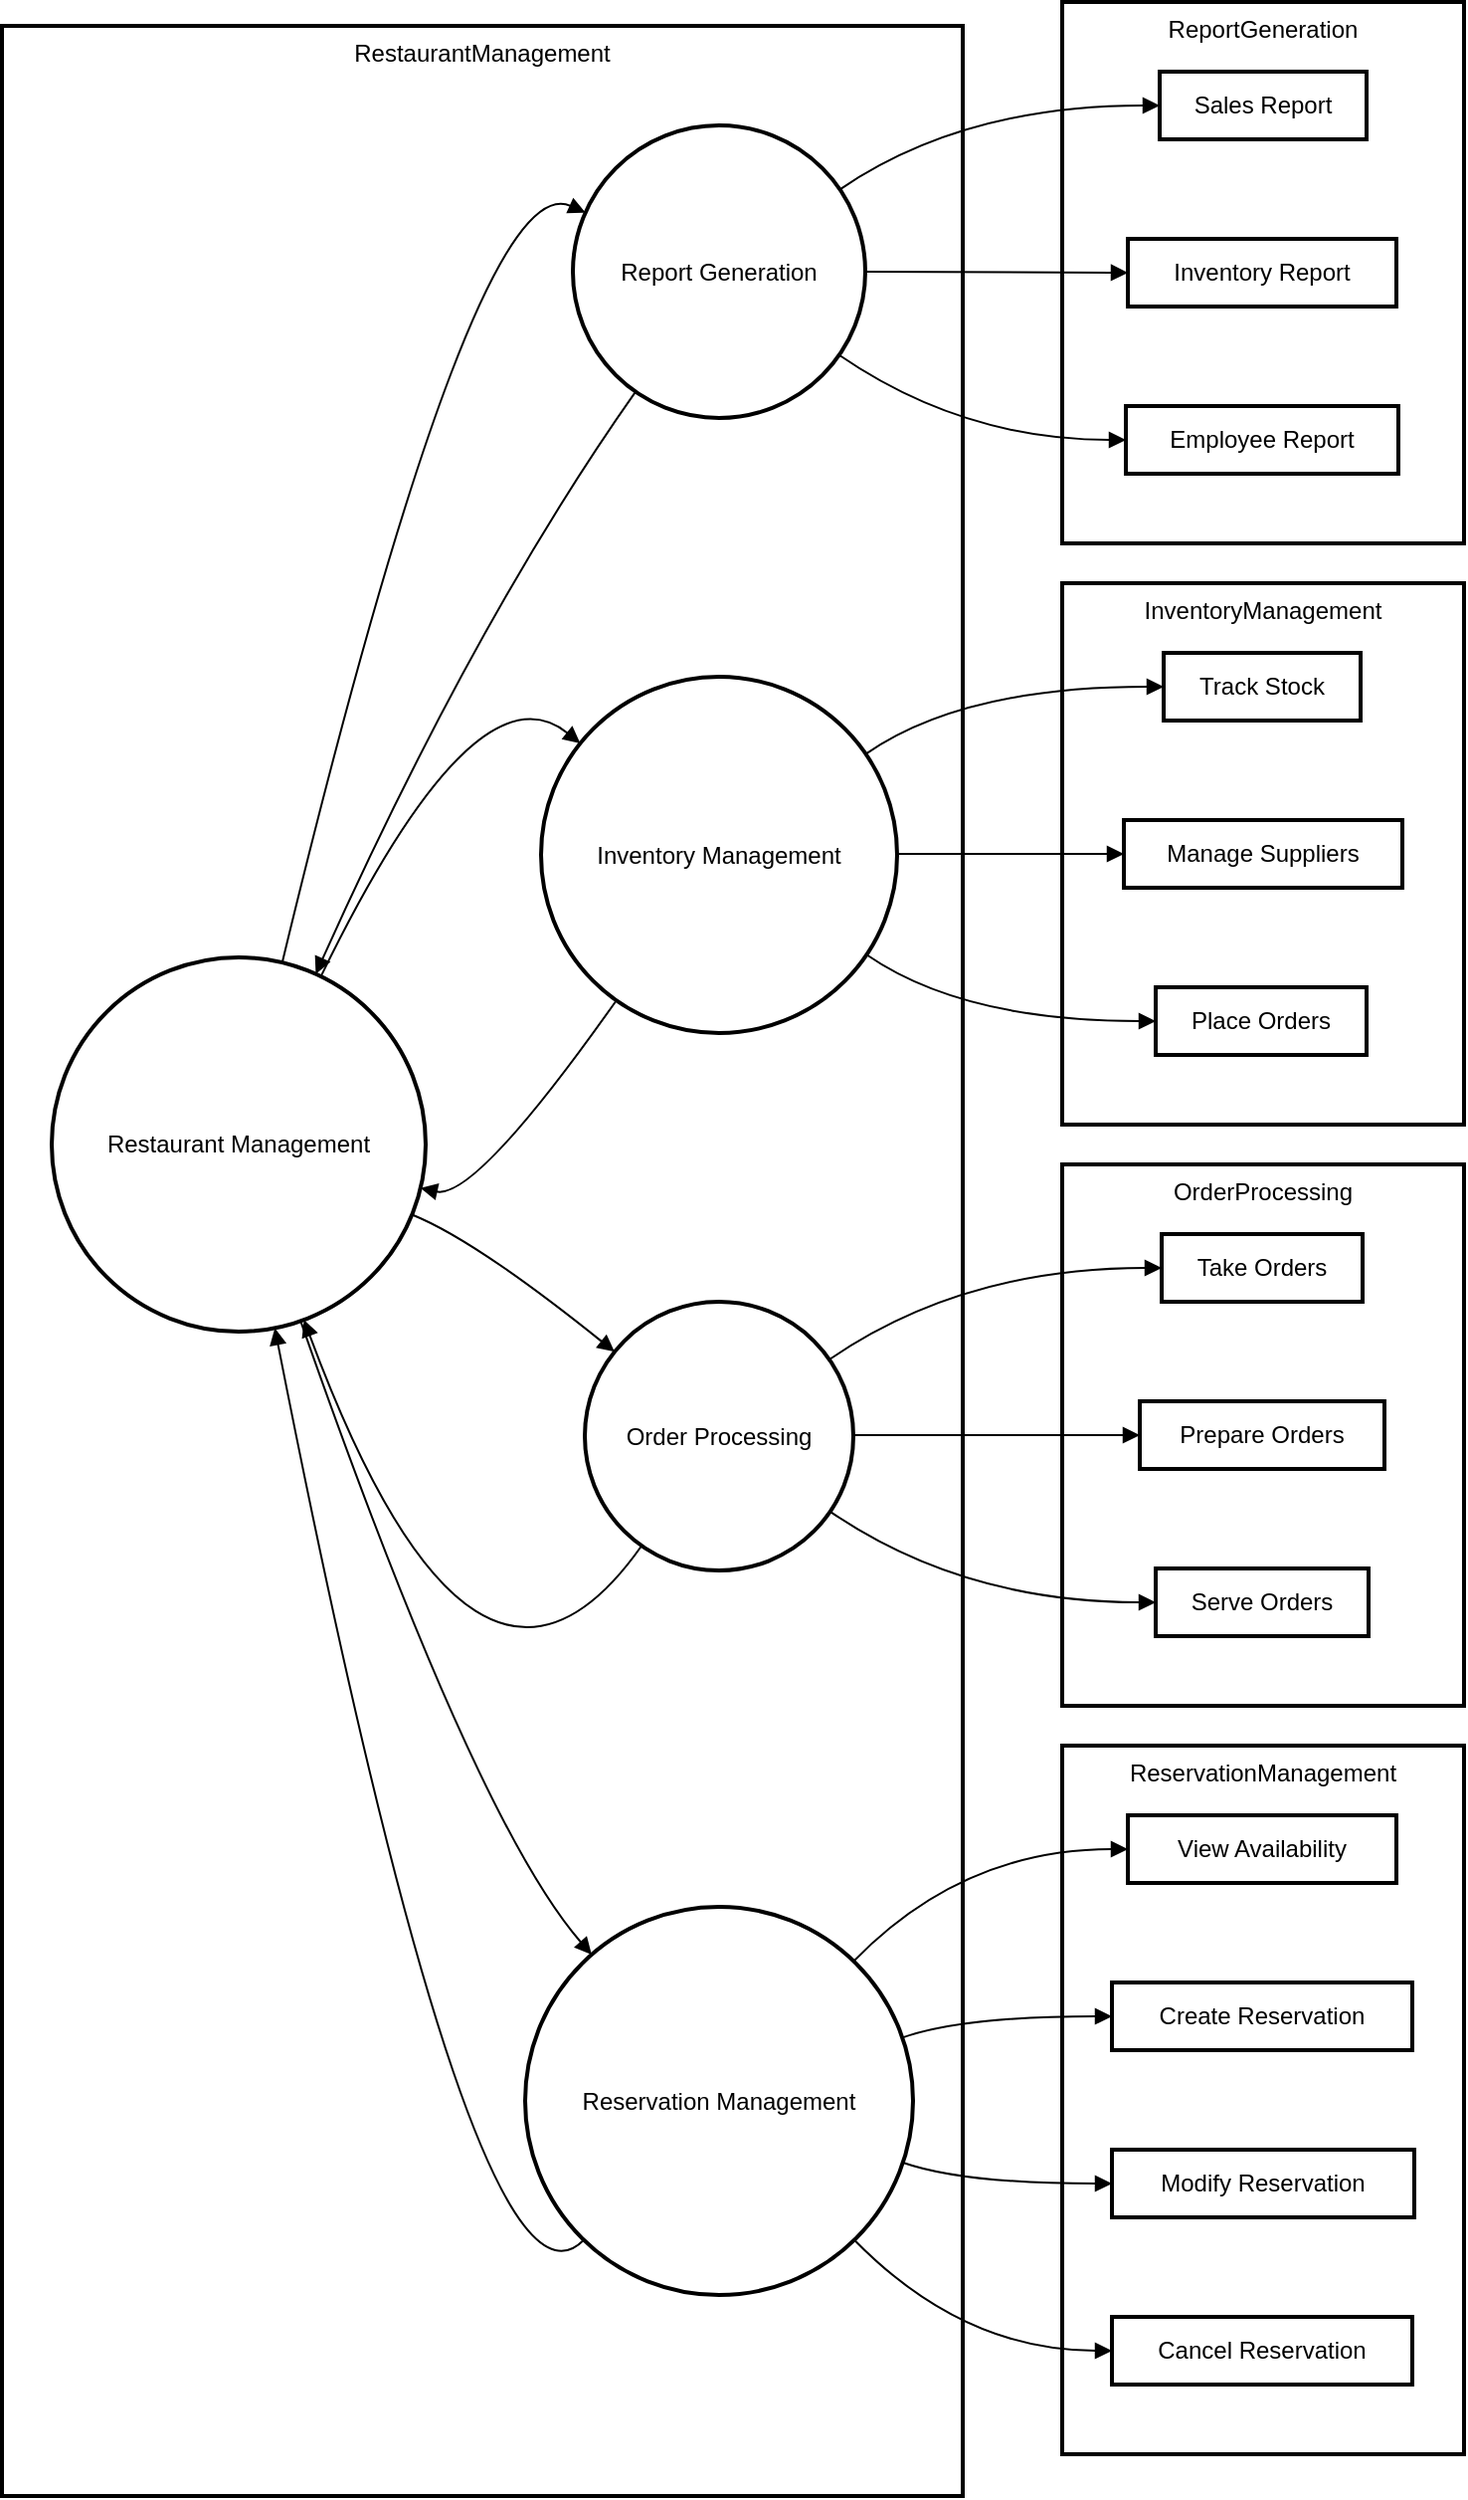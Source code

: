 <mxfile version="21.5.0" type="github">
  <diagram name="Page-1" id="tG03WuE_pF60fWNRtLbh">
    <mxGraphModel dx="2273" dy="1130" grid="1" gridSize="10" guides="1" tooltips="1" connect="1" arrows="1" fold="1" page="1" pageScale="1" pageWidth="827" pageHeight="1169" math="0" shadow="0">
      <root>
        <mxCell id="0" />
        <mxCell id="1" parent="0" />
        <mxCell id="aZYDLaGPwB6CXacq929I-1" value="ReportGeneration" style="whiteSpace=wrap;strokeWidth=2;verticalAlign=top;" vertex="1" parent="1">
          <mxGeometry x="553" y="20" width="202" height="272" as="geometry" />
        </mxCell>
        <mxCell id="aZYDLaGPwB6CXacq929I-2" value="Sales Report" style="whiteSpace=wrap;strokeWidth=2;" vertex="1" parent="1">
          <mxGeometry x="602" y="55" width="104" height="34" as="geometry" />
        </mxCell>
        <mxCell id="aZYDLaGPwB6CXacq929I-3" value="Inventory Report" style="whiteSpace=wrap;strokeWidth=2;" vertex="1" parent="1">
          <mxGeometry x="586" y="139" width="135" height="34" as="geometry" />
        </mxCell>
        <mxCell id="aZYDLaGPwB6CXacq929I-4" value="Employee Report" style="whiteSpace=wrap;strokeWidth=2;" vertex="1" parent="1">
          <mxGeometry x="585" y="223" width="137" height="34" as="geometry" />
        </mxCell>
        <mxCell id="aZYDLaGPwB6CXacq929I-5" value="InventoryManagement" style="whiteSpace=wrap;strokeWidth=2;verticalAlign=top;" vertex="1" parent="1">
          <mxGeometry x="553" y="312" width="202" height="272" as="geometry" />
        </mxCell>
        <mxCell id="aZYDLaGPwB6CXacq929I-6" value="Track Stock" style="whiteSpace=wrap;strokeWidth=2;" vertex="1" parent="1">
          <mxGeometry x="604" y="347" width="99" height="34" as="geometry" />
        </mxCell>
        <mxCell id="aZYDLaGPwB6CXacq929I-7" value="Manage Suppliers" style="whiteSpace=wrap;strokeWidth=2;" vertex="1" parent="1">
          <mxGeometry x="584" y="431" width="140" height="34" as="geometry" />
        </mxCell>
        <mxCell id="aZYDLaGPwB6CXacq929I-8" value="Place Orders" style="whiteSpace=wrap;strokeWidth=2;" vertex="1" parent="1">
          <mxGeometry x="600" y="515" width="106" height="34" as="geometry" />
        </mxCell>
        <mxCell id="aZYDLaGPwB6CXacq929I-9" value="OrderProcessing" style="whiteSpace=wrap;strokeWidth=2;verticalAlign=top;" vertex="1" parent="1">
          <mxGeometry x="553" y="604" width="202" height="272" as="geometry" />
        </mxCell>
        <mxCell id="aZYDLaGPwB6CXacq929I-10" value="Take Orders" style="whiteSpace=wrap;strokeWidth=2;" vertex="1" parent="1">
          <mxGeometry x="603" y="639" width="101" height="34" as="geometry" />
        </mxCell>
        <mxCell id="aZYDLaGPwB6CXacq929I-11" value="Prepare Orders" style="whiteSpace=wrap;strokeWidth=2;" vertex="1" parent="1">
          <mxGeometry x="592" y="723" width="123" height="34" as="geometry" />
        </mxCell>
        <mxCell id="aZYDLaGPwB6CXacq929I-12" value="Serve Orders" style="whiteSpace=wrap;strokeWidth=2;" vertex="1" parent="1">
          <mxGeometry x="600" y="807" width="107" height="34" as="geometry" />
        </mxCell>
        <mxCell id="aZYDLaGPwB6CXacq929I-13" value="ReservationManagement" style="whiteSpace=wrap;strokeWidth=2;verticalAlign=top;" vertex="1" parent="1">
          <mxGeometry x="553" y="896" width="202" height="356" as="geometry" />
        </mxCell>
        <mxCell id="aZYDLaGPwB6CXacq929I-14" value="View Availability" style="whiteSpace=wrap;strokeWidth=2;" vertex="1" parent="1">
          <mxGeometry x="586" y="931" width="135" height="34" as="geometry" />
        </mxCell>
        <mxCell id="aZYDLaGPwB6CXacq929I-15" value="Create Reservation" style="whiteSpace=wrap;strokeWidth=2;" vertex="1" parent="1">
          <mxGeometry x="578" y="1015" width="151" height="34" as="geometry" />
        </mxCell>
        <mxCell id="aZYDLaGPwB6CXacq929I-16" value="Modify Reservation" style="whiteSpace=wrap;strokeWidth=2;" vertex="1" parent="1">
          <mxGeometry x="578" y="1099" width="152" height="34" as="geometry" />
        </mxCell>
        <mxCell id="aZYDLaGPwB6CXacq929I-17" value="Cancel Reservation" style="whiteSpace=wrap;strokeWidth=2;" vertex="1" parent="1">
          <mxGeometry x="578" y="1183" width="151" height="34" as="geometry" />
        </mxCell>
        <mxCell id="aZYDLaGPwB6CXacq929I-18" value="RestaurantManagement" style="whiteSpace=wrap;strokeWidth=2;verticalAlign=top;" vertex="1" parent="1">
          <mxGeometry x="20" y="32" width="483" height="1241" as="geometry" />
        </mxCell>
        <mxCell id="aZYDLaGPwB6CXacq929I-19" value="Restaurant Management" style="ellipse;aspect=fixed;strokeWidth=2;whiteSpace=wrap;" vertex="1" parent="1">
          <mxGeometry x="45" y="500" width="188" height="188" as="geometry" />
        </mxCell>
        <mxCell id="aZYDLaGPwB6CXacq929I-20" value="Reservation Management" style="ellipse;aspect=fixed;strokeWidth=2;whiteSpace=wrap;" vertex="1" parent="1">
          <mxGeometry x="283" y="977" width="195" height="195" as="geometry" />
        </mxCell>
        <mxCell id="aZYDLaGPwB6CXacq929I-21" value="Order Processing" style="ellipse;aspect=fixed;strokeWidth=2;whiteSpace=wrap;" vertex="1" parent="1">
          <mxGeometry x="313" y="673" width="135" height="135" as="geometry" />
        </mxCell>
        <mxCell id="aZYDLaGPwB6CXacq929I-22" value="Inventory Management" style="ellipse;aspect=fixed;strokeWidth=2;whiteSpace=wrap;" vertex="1" parent="1">
          <mxGeometry x="291" y="359" width="179" height="179" as="geometry" />
        </mxCell>
        <mxCell id="aZYDLaGPwB6CXacq929I-23" value="Report Generation" style="ellipse;aspect=fixed;strokeWidth=2;whiteSpace=wrap;" vertex="1" parent="1">
          <mxGeometry x="307" y="82" width="147" height="147" as="geometry" />
        </mxCell>
        <mxCell id="aZYDLaGPwB6CXacq929I-24" value="" style="curved=1;startArrow=none;endArrow=block;exitX=0.676;exitY=1.001;entryX=0.063;entryY=-0.001;rounded=0;" edge="1" parent="1" source="aZYDLaGPwB6CXacq929I-19" target="aZYDLaGPwB6CXacq929I-20">
          <mxGeometry relative="1" as="geometry">
            <Array as="points">
              <mxPoint x="258" y="934" />
            </Array>
          </mxGeometry>
        </mxCell>
        <mxCell id="aZYDLaGPwB6CXacq929I-25" value="" style="curved=1;startArrow=none;endArrow=block;exitX=1.002;exitY=0.704;entryX=0.002;entryY=0.099;rounded=0;" edge="1" parent="1" source="aZYDLaGPwB6CXacq929I-19" target="aZYDLaGPwB6CXacq929I-21">
          <mxGeometry relative="1" as="geometry">
            <Array as="points">
              <mxPoint x="258" y="642" />
            </Array>
          </mxGeometry>
        </mxCell>
        <mxCell id="aZYDLaGPwB6CXacq929I-26" value="" style="curved=1;startArrow=none;endArrow=block;exitX=0.746;exitY=-0.001;entryX=0.001;entryY=0.099;rounded=0;" edge="1" parent="1" source="aZYDLaGPwB6CXacq929I-19" target="aZYDLaGPwB6CXacq929I-22">
          <mxGeometry relative="1" as="geometry">
            <Array as="points">
              <mxPoint x="258" y="350" />
            </Array>
          </mxGeometry>
        </mxCell>
        <mxCell id="aZYDLaGPwB6CXacq929I-27" value="" style="curved=1;startArrow=none;endArrow=block;exitX=0.622;exitY=-0.001;entryX=-0.001;entryY=0.276;rounded=0;" edge="1" parent="1" source="aZYDLaGPwB6CXacq929I-19" target="aZYDLaGPwB6CXacq929I-23">
          <mxGeometry relative="1" as="geometry">
            <Array as="points">
              <mxPoint x="258" y="101" />
            </Array>
          </mxGeometry>
        </mxCell>
        <mxCell id="aZYDLaGPwB6CXacq929I-28" value="" style="curved=1;startArrow=none;endArrow=block;exitX=0.984;exitY=-0.001;entryX=0.002;entryY=0.5;rounded=0;" edge="1" parent="1" source="aZYDLaGPwB6CXacq929I-20" target="aZYDLaGPwB6CXacq929I-14">
          <mxGeometry relative="1" as="geometry">
            <Array as="points">
              <mxPoint x="503" y="948" />
            </Array>
          </mxGeometry>
        </mxCell>
        <mxCell id="aZYDLaGPwB6CXacq929I-29" value="" style="curved=1;startArrow=none;endArrow=block;exitX=0.999;exitY=0.326;entryX=-0.0;entryY=0.5;rounded=0;" edge="1" parent="1" source="aZYDLaGPwB6CXacq929I-20" target="aZYDLaGPwB6CXacq929I-15">
          <mxGeometry relative="1" as="geometry">
            <Array as="points">
              <mxPoint x="503" y="1032" />
            </Array>
          </mxGeometry>
        </mxCell>
        <mxCell id="aZYDLaGPwB6CXacq929I-30" value="" style="curved=1;startArrow=none;endArrow=block;exitX=0.999;exitY=0.669;entryX=-0.001;entryY=0.5;rounded=0;" edge="1" parent="1" source="aZYDLaGPwB6CXacq929I-20" target="aZYDLaGPwB6CXacq929I-16">
          <mxGeometry relative="1" as="geometry">
            <Array as="points">
              <mxPoint x="503" y="1116" />
            </Array>
          </mxGeometry>
        </mxCell>
        <mxCell id="aZYDLaGPwB6CXacq929I-31" value="" style="curved=1;startArrow=none;endArrow=block;exitX=0.984;exitY=0.996;entryX=-0.001;entryY=0.5;rounded=0;" edge="1" parent="1" source="aZYDLaGPwB6CXacq929I-20" target="aZYDLaGPwB6CXacq929I-17">
          <mxGeometry relative="1" as="geometry">
            <Array as="points">
              <mxPoint x="503" y="1200" />
            </Array>
          </mxGeometry>
        </mxCell>
        <mxCell id="aZYDLaGPwB6CXacq929I-32" value="" style="curved=1;startArrow=none;endArrow=block;exitX=0.999;exitY=0.154;entryX=0.0;entryY=0.5;rounded=0;" edge="1" parent="1" source="aZYDLaGPwB6CXacq929I-21" target="aZYDLaGPwB6CXacq929I-10">
          <mxGeometry relative="1" as="geometry">
            <Array as="points">
              <mxPoint x="503" y="656" />
            </Array>
          </mxGeometry>
        </mxCell>
        <mxCell id="aZYDLaGPwB6CXacq929I-33" value="" style="curved=1;startArrow=none;endArrow=block;exitX=0.999;exitY=0.496;entryX=0.001;entryY=0.5;rounded=0;" edge="1" parent="1" source="aZYDLaGPwB6CXacq929I-21" target="aZYDLaGPwB6CXacq929I-11">
          <mxGeometry relative="1" as="geometry">
            <Array as="points" />
          </mxGeometry>
        </mxCell>
        <mxCell id="aZYDLaGPwB6CXacq929I-34" value="" style="curved=1;startArrow=none;endArrow=block;exitX=0.999;exitY=0.839;entryX=0.002;entryY=0.5;rounded=0;" edge="1" parent="1" source="aZYDLaGPwB6CXacq929I-21" target="aZYDLaGPwB6CXacq929I-12">
          <mxGeometry relative="1" as="geometry">
            <Array as="points">
              <mxPoint x="503" y="824" />
            </Array>
          </mxGeometry>
        </mxCell>
        <mxCell id="aZYDLaGPwB6CXacq929I-35" value="" style="curved=1;startArrow=none;endArrow=block;exitX=1.0;exitY=0.154;entryX=0.004;entryY=0.5;rounded=0;" edge="1" parent="1" source="aZYDLaGPwB6CXacq929I-22" target="aZYDLaGPwB6CXacq929I-6">
          <mxGeometry relative="1" as="geometry">
            <Array as="points">
              <mxPoint x="503" y="364" />
            </Array>
          </mxGeometry>
        </mxCell>
        <mxCell id="aZYDLaGPwB6CXacq929I-36" value="" style="curved=1;startArrow=none;endArrow=block;exitX=1.0;exitY=0.497;entryX=-0.003;entryY=0.5;rounded=0;" edge="1" parent="1" source="aZYDLaGPwB6CXacq929I-22" target="aZYDLaGPwB6CXacq929I-7">
          <mxGeometry relative="1" as="geometry">
            <Array as="points" />
          </mxGeometry>
        </mxCell>
        <mxCell id="aZYDLaGPwB6CXacq929I-37" value="" style="curved=1;startArrow=none;endArrow=block;exitX=1.0;exitY=0.84;entryX=0.004;entryY=0.5;rounded=0;" edge="1" parent="1" source="aZYDLaGPwB6CXacq929I-22" target="aZYDLaGPwB6CXacq929I-8">
          <mxGeometry relative="1" as="geometry">
            <Array as="points">
              <mxPoint x="503" y="532" />
            </Array>
          </mxGeometry>
        </mxCell>
        <mxCell id="aZYDLaGPwB6CXacq929I-38" value="" style="curved=1;startArrow=none;endArrow=block;exitX=1.002;exitY=0.159;entryX=-0.003;entryY=0.5;rounded=0;" edge="1" parent="1" source="aZYDLaGPwB6CXacq929I-23" target="aZYDLaGPwB6CXacq929I-2">
          <mxGeometry relative="1" as="geometry">
            <Array as="points">
              <mxPoint x="503" y="72" />
            </Array>
          </mxGeometry>
        </mxCell>
        <mxCell id="aZYDLaGPwB6CXacq929I-39" value="" style="curved=1;startArrow=none;endArrow=block;exitX=1.002;exitY=0.503;entryX=-0.001;entryY=0.5;rounded=0;" edge="1" parent="1" source="aZYDLaGPwB6CXacq929I-23" target="aZYDLaGPwB6CXacq929I-3">
          <mxGeometry relative="1" as="geometry">
            <Array as="points" />
          </mxGeometry>
        </mxCell>
        <mxCell id="aZYDLaGPwB6CXacq929I-40" value="" style="curved=1;startArrow=none;endArrow=block;exitX=1.002;exitY=0.848;entryX=-0.0;entryY=0.5;rounded=0;" edge="1" parent="1" source="aZYDLaGPwB6CXacq929I-23" target="aZYDLaGPwB6CXacq929I-4">
          <mxGeometry relative="1" as="geometry">
            <Array as="points">
              <mxPoint x="503" y="240" />
            </Array>
          </mxGeometry>
        </mxCell>
        <mxCell id="aZYDLaGPwB6CXacq929I-41" value="" style="curved=1;startArrow=none;endArrow=block;exitX=0.016;exitY=0.996;entryX=0.599;entryY=1.001;rounded=0;" edge="1" parent="1" source="aZYDLaGPwB6CXacq929I-20" target="aZYDLaGPwB6CXacq929I-19">
          <mxGeometry relative="1" as="geometry">
            <Array as="points">
              <mxPoint x="258" y="1200" />
            </Array>
          </mxGeometry>
        </mxCell>
        <mxCell id="aZYDLaGPwB6CXacq929I-42" value="" style="curved=1;startArrow=none;endArrow=block;exitX=0.151;exitY=0.995;entryX=0.687;entryY=1.001;rounded=0;" edge="1" parent="1" source="aZYDLaGPwB6CXacq929I-21" target="aZYDLaGPwB6CXacq929I-19">
          <mxGeometry relative="1" as="geometry">
            <Array as="points">
              <mxPoint x="258" y="914" />
            </Array>
          </mxGeometry>
        </mxCell>
        <mxCell id="aZYDLaGPwB6CXacq929I-43" value="" style="curved=1;startArrow=none;endArrow=block;exitX=0.15;exitY=0.997;entryX=1.002;entryY=0.62;rounded=0;" edge="1" parent="1" source="aZYDLaGPwB6CXacq929I-22" target="aZYDLaGPwB6CXacq929I-19">
          <mxGeometry relative="1" as="geometry">
            <Array as="points">
              <mxPoint x="258" y="622" />
            </Array>
          </mxGeometry>
        </mxCell>
        <mxCell id="aZYDLaGPwB6CXacq929I-44" value="" style="curved=1;startArrow=none;endArrow=block;exitX=0.149;exitY=1.005;entryX=0.727;entryY=-0.001;rounded=0;" edge="1" parent="1" source="aZYDLaGPwB6CXacq929I-23" target="aZYDLaGPwB6CXacq929I-19">
          <mxGeometry relative="1" as="geometry">
            <Array as="points">
              <mxPoint x="258" y="330" />
            </Array>
          </mxGeometry>
        </mxCell>
      </root>
    </mxGraphModel>
  </diagram>
</mxfile>

